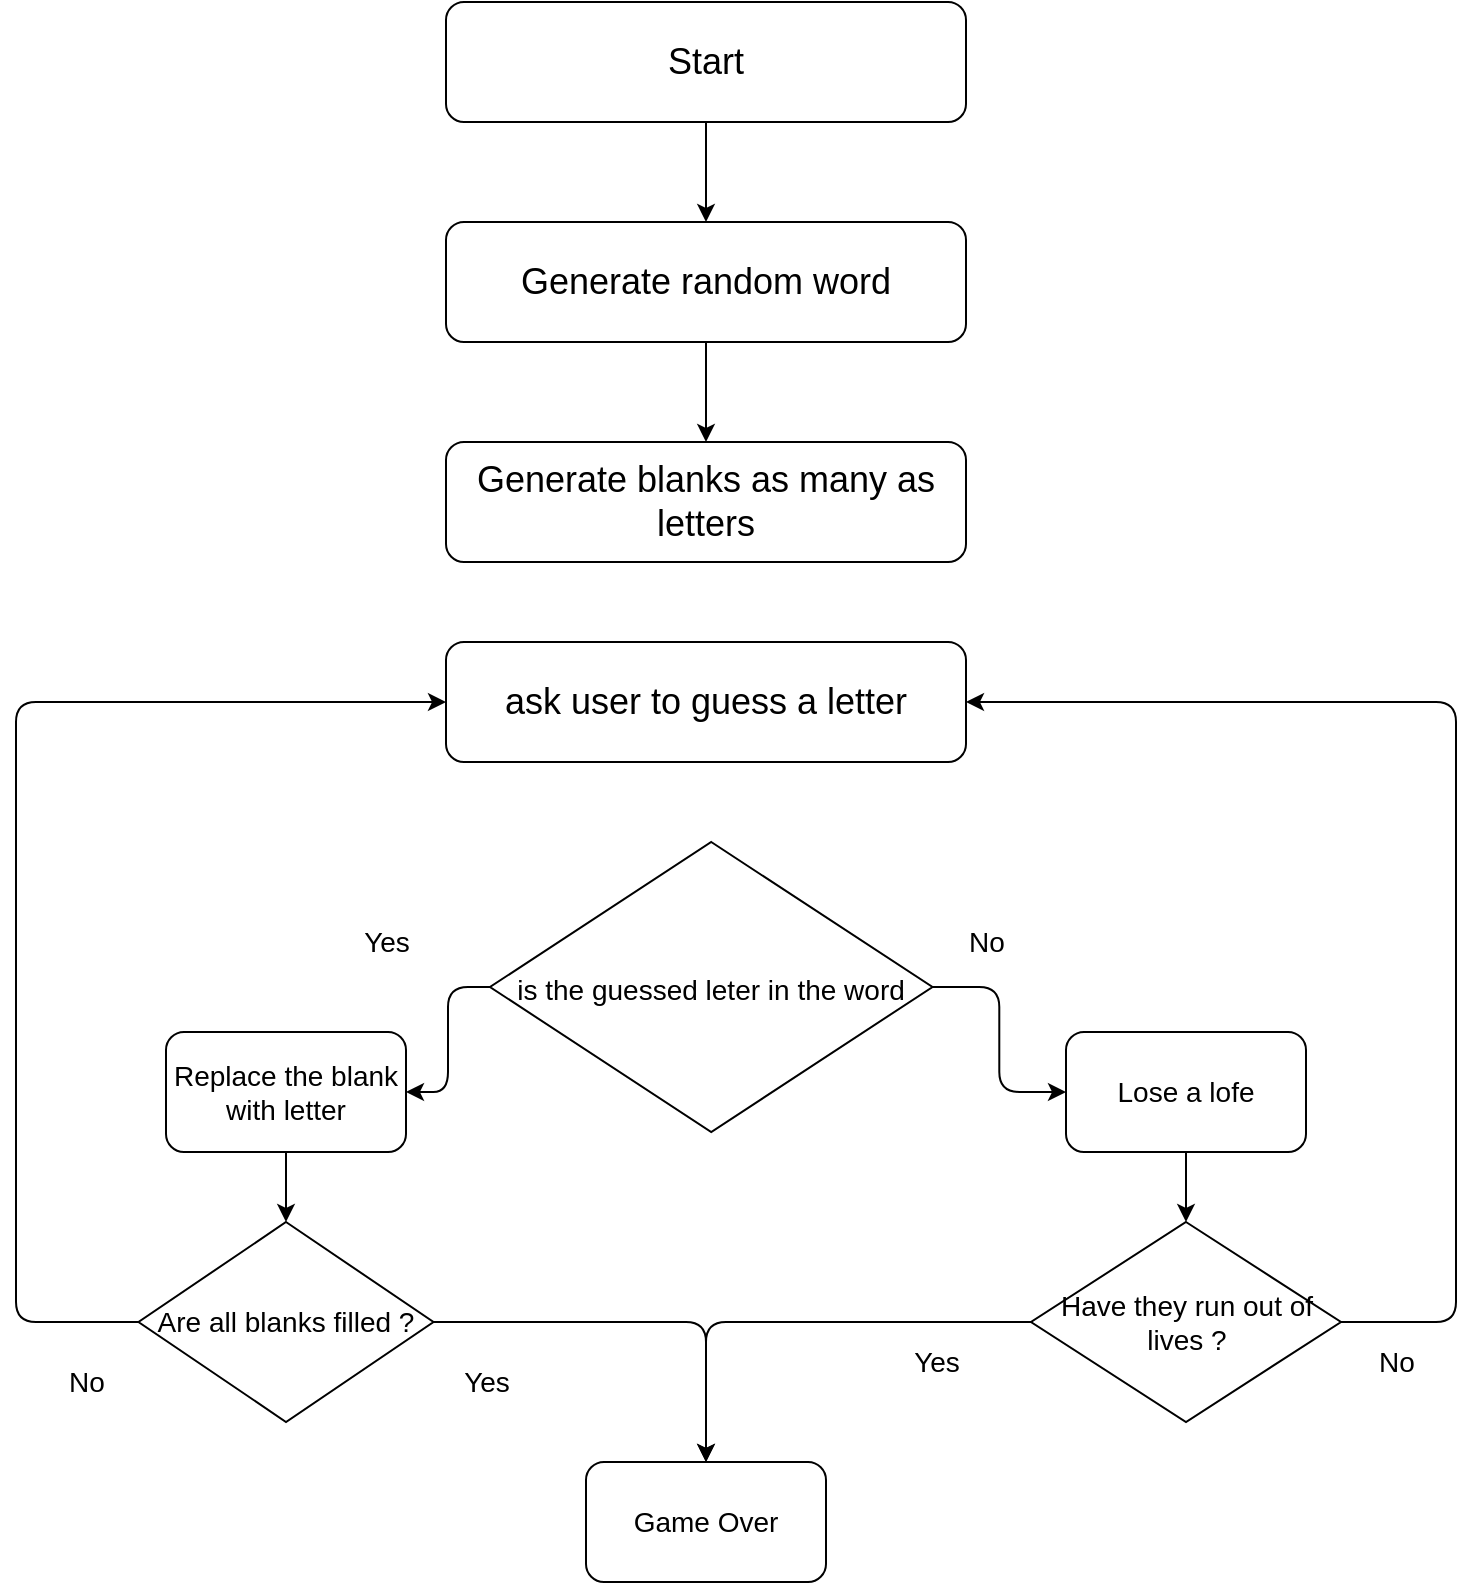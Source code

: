 <mxfile>
    <diagram id="UxSuslPlomwP8No9-i04" name="Page-1">
        <mxGraphModel dx="1119" dy="683" grid="1" gridSize="10" guides="1" tooltips="1" connect="1" arrows="1" fold="1" page="1" pageScale="1" pageWidth="827" pageHeight="1169" background="none" math="0" shadow="0">
            <root>
                <mxCell id="0"/>
                <mxCell id="1" parent="0"/>
                <mxCell id="8" style="edgeStyle=none;html=1;exitX=0.5;exitY=1;exitDx=0;exitDy=0;entryX=0.5;entryY=0;entryDx=0;entryDy=0;fontSize=18;" parent="1" source="3" edge="1">
                    <mxGeometry relative="1" as="geometry">
                        <mxPoint x="405" y="150" as="targetPoint"/>
                    </mxGeometry>
                </mxCell>
                <mxCell id="3" value="&lt;font style=&quot;font-size: 18px&quot;&gt;Start&lt;/font&gt;" style="rounded=1;whiteSpace=wrap;html=1;" parent="1" vertex="1">
                    <mxGeometry x="275" y="40" width="260" height="60" as="geometry"/>
                </mxCell>
                <mxCell id="13" style="edgeStyle=none;html=1;fontSize=18;" parent="1" source="11" target="12" edge="1">
                    <mxGeometry relative="1" as="geometry"/>
                </mxCell>
                <mxCell id="11" value="Generate random word" style="rounded=1;whiteSpace=wrap;html=1;fontSize=18;" parent="1" vertex="1">
                    <mxGeometry x="275" y="150" width="260" height="60" as="geometry"/>
                </mxCell>
                <mxCell id="12" value="Generate blanks as many as letters" style="rounded=1;whiteSpace=wrap;html=1;fontSize=18;" parent="1" vertex="1">
                    <mxGeometry x="275" y="260" width="260" height="60" as="geometry"/>
                </mxCell>
                <mxCell id="14" value="ask user to guess a letter" style="rounded=1;whiteSpace=wrap;html=1;fontSize=18;" parent="1" vertex="1">
                    <mxGeometry x="275" y="360" width="260" height="60" as="geometry"/>
                </mxCell>
                <mxCell id="17" style="edgeStyle=orthogonalEdgeStyle;html=1;exitX=1;exitY=0.5;exitDx=0;exitDy=0;fontSize=14;" parent="1" source="15" target="18" edge="1">
                    <mxGeometry relative="1" as="geometry">
                        <mxPoint x="575" y="600" as="targetPoint"/>
                    </mxGeometry>
                </mxCell>
                <mxCell id="22" style="edgeStyle=orthogonalEdgeStyle;html=1;entryX=1;entryY=0.5;entryDx=0;entryDy=0;fontSize=14;" parent="1" source="15" target="21" edge="1">
                    <mxGeometry relative="1" as="geometry"/>
                </mxCell>
                <mxCell id="15" value="&lt;font style=&quot;font-size: 14px&quot;&gt;is the guessed leter in the word&lt;/font&gt;" style="rhombus;whiteSpace=wrap;html=1;fontSize=18;" parent="1" vertex="1">
                    <mxGeometry x="297" y="460" width="221.25" height="145" as="geometry"/>
                </mxCell>
                <mxCell id="36" style="edgeStyle=orthogonalEdgeStyle;html=1;fontSize=14;" parent="1" source="18" target="23" edge="1">
                    <mxGeometry relative="1" as="geometry"/>
                </mxCell>
                <mxCell id="18" value="Lose a lofe" style="rounded=1;whiteSpace=wrap;html=1;fontSize=14;" parent="1" vertex="1">
                    <mxGeometry x="585" y="555" width="120" height="60" as="geometry"/>
                </mxCell>
                <mxCell id="19" value="No" style="text;html=1;align=center;verticalAlign=middle;resizable=0;points=[];autosize=1;strokeColor=none;fillColor=none;fontSize=14;" parent="1" vertex="1">
                    <mxGeometry x="530" y="500" width="30" height="20" as="geometry"/>
                </mxCell>
                <mxCell id="20" value="Yes" style="text;html=1;align=center;verticalAlign=middle;resizable=0;points=[];autosize=1;strokeColor=none;fillColor=none;fontSize=14;" parent="1" vertex="1">
                    <mxGeometry x="225" y="500" width="40" height="20" as="geometry"/>
                </mxCell>
                <mxCell id="37" style="edgeStyle=orthogonalEdgeStyle;html=1;entryX=0.5;entryY=0;entryDx=0;entryDy=0;fontSize=14;" parent="1" source="21" target="24" edge="1">
                    <mxGeometry relative="1" as="geometry"/>
                </mxCell>
                <mxCell id="21" value="Replace the blank with letter" style="rounded=1;whiteSpace=wrap;html=1;fontSize=14;" parent="1" vertex="1">
                    <mxGeometry x="135" y="555" width="120" height="60" as="geometry"/>
                </mxCell>
                <mxCell id="31" style="edgeStyle=orthogonalEdgeStyle;html=1;entryX=1;entryY=0.5;entryDx=0;entryDy=0;fontSize=14;" parent="1" source="23" target="14" edge="1">
                    <mxGeometry relative="1" as="geometry">
                        <Array as="points">
                            <mxPoint x="780" y="700"/>
                            <mxPoint x="780" y="390"/>
                        </Array>
                    </mxGeometry>
                </mxCell>
                <mxCell id="34" style="edgeStyle=orthogonalEdgeStyle;html=1;exitX=0;exitY=0.5;exitDx=0;exitDy=0;fontSize=14;" parent="1" source="23" target="32" edge="1">
                    <mxGeometry relative="1" as="geometry"/>
                </mxCell>
                <mxCell id="23" value="Have they run out of lives ?" style="rhombus;whiteSpace=wrap;html=1;fontSize=14;" parent="1" vertex="1">
                    <mxGeometry x="567.5" y="650" width="155" height="100" as="geometry"/>
                </mxCell>
                <mxCell id="30" style="edgeStyle=orthogonalEdgeStyle;html=1;entryX=0;entryY=0.5;entryDx=0;entryDy=0;fontSize=14;" parent="1" source="24" target="14" edge="1">
                    <mxGeometry relative="1" as="geometry">
                        <Array as="points">
                            <mxPoint x="60" y="700"/>
                            <mxPoint x="60" y="390"/>
                        </Array>
                    </mxGeometry>
                </mxCell>
                <mxCell id="33" style="edgeStyle=orthogonalEdgeStyle;html=1;fontSize=14;" parent="1" source="24" target="32" edge="1">
                    <mxGeometry relative="1" as="geometry"/>
                </mxCell>
                <mxCell id="24" value="Are all blanks filled ?" style="rhombus;whiteSpace=wrap;html=1;fontSize=14;" parent="1" vertex="1">
                    <mxGeometry x="121.25" y="650" width="147.5" height="100" as="geometry"/>
                </mxCell>
                <mxCell id="25" value="No" style="text;html=1;align=center;verticalAlign=middle;resizable=0;points=[];autosize=1;strokeColor=none;fillColor=none;fontSize=14;" parent="1" vertex="1">
                    <mxGeometry x="735" y="710" width="30" height="20" as="geometry"/>
                </mxCell>
                <mxCell id="26" value="Yes" style="text;html=1;align=center;verticalAlign=middle;resizable=0;points=[];autosize=1;strokeColor=none;fillColor=none;fontSize=14;" parent="1" vertex="1">
                    <mxGeometry x="500" y="710" width="40" height="20" as="geometry"/>
                </mxCell>
                <mxCell id="27" value="No" style="text;html=1;align=center;verticalAlign=middle;resizable=0;points=[];autosize=1;strokeColor=none;fillColor=none;fontSize=14;" parent="1" vertex="1">
                    <mxGeometry x="80" y="720" width="30" height="20" as="geometry"/>
                </mxCell>
                <mxCell id="28" value="Yes" style="text;html=1;align=center;verticalAlign=middle;resizable=0;points=[];autosize=1;strokeColor=none;fillColor=none;fontSize=14;" parent="1" vertex="1">
                    <mxGeometry x="275" y="720" width="40" height="20" as="geometry"/>
                </mxCell>
                <mxCell id="32" value="Game Over" style="rounded=1;whiteSpace=wrap;html=1;fontSize=14;" parent="1" vertex="1">
                    <mxGeometry x="345" y="770" width="120" height="60" as="geometry"/>
                </mxCell>
            </root>
        </mxGraphModel>
    </diagram>
</mxfile>